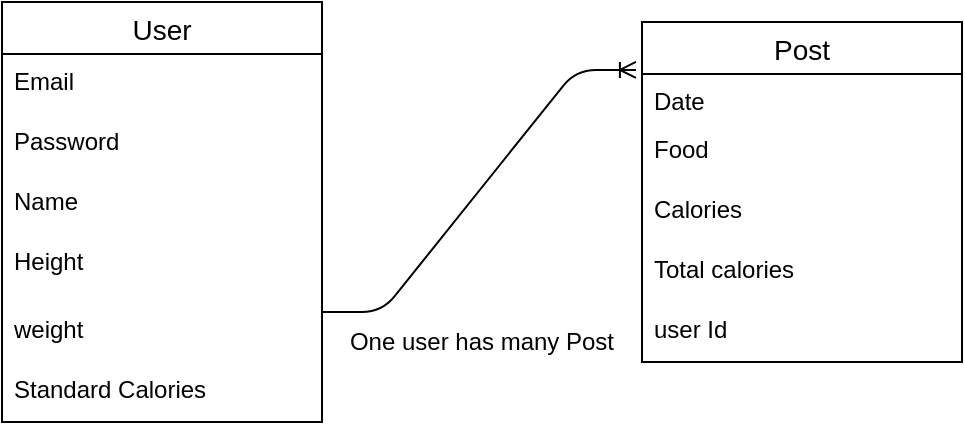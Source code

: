 <mxfile version="13.6.2" type="github">
  <diagram id="R2lEEEUBdFMjLlhIrx00" name="Page-1">
    <mxGraphModel dx="1233" dy="683" grid="1" gridSize="10" guides="1" tooltips="1" connect="1" arrows="1" fold="1" page="1" pageScale="1" pageWidth="850" pageHeight="1100" math="0" shadow="0" extFonts="Permanent Marker^https://fonts.googleapis.com/css?family=Permanent+Marker">
      <root>
        <mxCell id="0" />
        <mxCell id="1" parent="0" />
        <mxCell id="4UciUShhrwcCdQc-SUBO-7" value="User" style="swimlane;fontStyle=0;childLayout=stackLayout;horizontal=1;startSize=26;horizontalStack=0;resizeParent=1;resizeParentMax=0;resizeLast=0;collapsible=1;marginBottom=0;align=center;fontSize=14;" vertex="1" parent="1">
          <mxGeometry x="130" y="160" width="160" height="210" as="geometry" />
        </mxCell>
        <mxCell id="4UciUShhrwcCdQc-SUBO-8" value="Email" style="text;strokeColor=none;fillColor=none;spacingLeft=4;spacingRight=4;overflow=hidden;rotatable=0;points=[[0,0.5],[1,0.5]];portConstraint=eastwest;fontSize=12;" vertex="1" parent="4UciUShhrwcCdQc-SUBO-7">
          <mxGeometry y="26" width="160" height="30" as="geometry" />
        </mxCell>
        <mxCell id="4UciUShhrwcCdQc-SUBO-9" value="Password" style="text;strokeColor=none;fillColor=none;spacingLeft=4;spacingRight=4;overflow=hidden;rotatable=0;points=[[0,0.5],[1,0.5]];portConstraint=eastwest;fontSize=12;" vertex="1" parent="4UciUShhrwcCdQc-SUBO-7">
          <mxGeometry y="56" width="160" height="30" as="geometry" />
        </mxCell>
        <mxCell id="4UciUShhrwcCdQc-SUBO-23" value="Name" style="text;strokeColor=none;fillColor=none;spacingLeft=4;spacingRight=4;overflow=hidden;rotatable=0;points=[[0,0.5],[1,0.5]];portConstraint=eastwest;fontSize=12;" vertex="1" parent="4UciUShhrwcCdQc-SUBO-7">
          <mxGeometry y="86" width="160" height="30" as="geometry" />
        </mxCell>
        <mxCell id="4UciUShhrwcCdQc-SUBO-10" value="Height" style="text;strokeColor=none;fillColor=none;spacingLeft=4;spacingRight=4;overflow=hidden;rotatable=0;points=[[0,0.5],[1,0.5]];portConstraint=eastwest;fontSize=12;" vertex="1" parent="4UciUShhrwcCdQc-SUBO-7">
          <mxGeometry y="116" width="160" height="34" as="geometry" />
        </mxCell>
        <mxCell id="4UciUShhrwcCdQc-SUBO-22" value="weight" style="text;strokeColor=none;fillColor=none;spacingLeft=4;spacingRight=4;overflow=hidden;rotatable=0;points=[[0,0.5],[1,0.5]];portConstraint=eastwest;fontSize=12;" vertex="1" parent="4UciUShhrwcCdQc-SUBO-7">
          <mxGeometry y="150" width="160" height="30" as="geometry" />
        </mxCell>
        <mxCell id="4UciUShhrwcCdQc-SUBO-24" value="Standard Calories" style="text;strokeColor=none;fillColor=none;spacingLeft=4;spacingRight=4;overflow=hidden;rotatable=0;points=[[0,0.5],[1,0.5]];portConstraint=eastwest;fontSize=12;" vertex="1" parent="4UciUShhrwcCdQc-SUBO-7">
          <mxGeometry y="180" width="160" height="30" as="geometry" />
        </mxCell>
        <mxCell id="4UciUShhrwcCdQc-SUBO-14" value="Post" style="swimlane;fontStyle=0;childLayout=stackLayout;horizontal=1;startSize=26;horizontalStack=0;resizeParent=1;resizeParentMax=0;resizeLast=0;collapsible=1;marginBottom=0;align=center;fontSize=14;" vertex="1" parent="1">
          <mxGeometry x="450" y="170" width="160" height="170" as="geometry" />
        </mxCell>
        <mxCell id="4UciUShhrwcCdQc-SUBO-16" value="Date" style="text;strokeColor=none;fillColor=none;spacingLeft=4;spacingRight=4;overflow=hidden;rotatable=0;points=[[0,0.5],[1,0.5]];portConstraint=eastwest;fontSize=12;" vertex="1" parent="4UciUShhrwcCdQc-SUBO-14">
          <mxGeometry y="26" width="160" height="24" as="geometry" />
        </mxCell>
        <mxCell id="4UciUShhrwcCdQc-SUBO-27" value="Food" style="text;strokeColor=none;fillColor=none;spacingLeft=4;spacingRight=4;overflow=hidden;rotatable=0;points=[[0,0.5],[1,0.5]];portConstraint=eastwest;fontSize=12;" vertex="1" parent="4UciUShhrwcCdQc-SUBO-14">
          <mxGeometry y="50" width="160" height="30" as="geometry" />
        </mxCell>
        <mxCell id="4UciUShhrwcCdQc-SUBO-28" value="Calories" style="text;strokeColor=none;fillColor=none;spacingLeft=4;spacingRight=4;overflow=hidden;rotatable=0;points=[[0,0.5],[1,0.5]];portConstraint=eastwest;fontSize=12;" vertex="1" parent="4UciUShhrwcCdQc-SUBO-14">
          <mxGeometry y="80" width="160" height="30" as="geometry" />
        </mxCell>
        <mxCell id="4UciUShhrwcCdQc-SUBO-29" value="Total calories" style="text;strokeColor=none;fillColor=none;spacingLeft=4;spacingRight=4;overflow=hidden;rotatable=0;points=[[0,0.5],[1,0.5]];portConstraint=eastwest;fontSize=12;" vertex="1" parent="4UciUShhrwcCdQc-SUBO-14">
          <mxGeometry y="110" width="160" height="30" as="geometry" />
        </mxCell>
        <mxCell id="4UciUShhrwcCdQc-SUBO-35" value="user Id " style="text;strokeColor=none;fillColor=none;spacingLeft=4;spacingRight=4;overflow=hidden;rotatable=0;points=[[0,0.5],[1,0.5]];portConstraint=eastwest;fontSize=12;" vertex="1" parent="4UciUShhrwcCdQc-SUBO-14">
          <mxGeometry y="140" width="160" height="30" as="geometry" />
        </mxCell>
        <mxCell id="4UciUShhrwcCdQc-SUBO-38" value="" style="edgeStyle=entityRelationEdgeStyle;fontSize=12;html=1;endArrow=ERoneToMany;entryX=-0.019;entryY=0.141;entryDx=0;entryDy=0;entryPerimeter=0;" edge="1" parent="1" target="4UciUShhrwcCdQc-SUBO-14">
          <mxGeometry width="100" height="100" relative="1" as="geometry">
            <mxPoint x="290" y="315" as="sourcePoint" />
            <mxPoint x="390" y="215" as="targetPoint" />
          </mxGeometry>
        </mxCell>
        <mxCell id="4UciUShhrwcCdQc-SUBO-39" value="One user has many Post" style="text;html=1;strokeColor=none;fillColor=none;align=center;verticalAlign=middle;whiteSpace=wrap;rounded=0;" vertex="1" parent="1">
          <mxGeometry x="300" y="320" width="140" height="20" as="geometry" />
        </mxCell>
      </root>
    </mxGraphModel>
  </diagram>
</mxfile>
